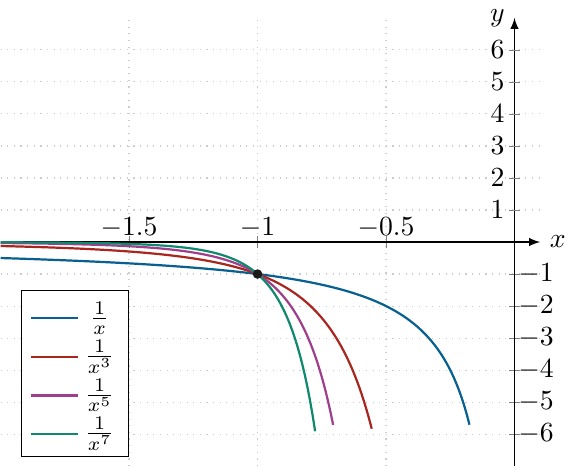 \documentclass[crop]{standalone}
\usepackage[dvipsnames]{xcolor}
\usepackage{tikz}
\usepackage{pgfplots}
\pgfplotsset{compat=1.18}
\usetikzlibrary{shapes.geometric,positioning}
\begin{document}
  \begin{tikzpicture}%[font=\scriptsize]
    \begin{axis}[%
      axis x line=center,axis y line=center,
      % axis on top,
      xlabel={$x$},ylabel={$y$},
      xlabel style={right},ylabel style={left},
      xmin=-2,xmax=0.1,
      xtick={-0.5,-1,-1.5},
      xticklabel style={above},
      ymin=-7,ymax=7,
      ytick={-6,-5,-4,-3,-2,-1},
      yticklabel style={right},
      extra y ticks={1,2,3,4,5,6},
      extra y tick labels={1,2,3,4,5,6},
      extra y tick style={yticklabel style={xshift=-1em}},
      restrict y to domain=-6:0.1,
      axis line style={-latex},
      major grid style={dotted,gray!40},
      grid=major,
      legend entries={$\frac{1}{x}$,$\frac{1}{x^{3}}$,$\frac{1}{x^{5}}$,$\frac{1}{x^{7}}$},
      legend style={at={(axis cs:-1.5,-1.5)},/tikz/nodes={yshift=1pt},}
    ]%
      \addplot[mark=none,domain=-5:5,color=MidnightBlue,thick,samples=1000] {1/x};
      \addplot[mark=none,domain=-5:5,color=Mahogany,thick,samples=1000] {1/x^3};
      \addplot[mark=none,domain=-5:5,color=DarkOrchid,thick,samples=1000] {1/x^5};
      \addplot[mark=none,domain=-5:5,color=PineGreen,thick,samples=1000] {1/x^7};

      \addplot[mark=*,mark size=1.5pt,color=black!90] coordinates {(-1,-1)};
    \end{axis}
  \end{tikzpicture}%
\end{document}